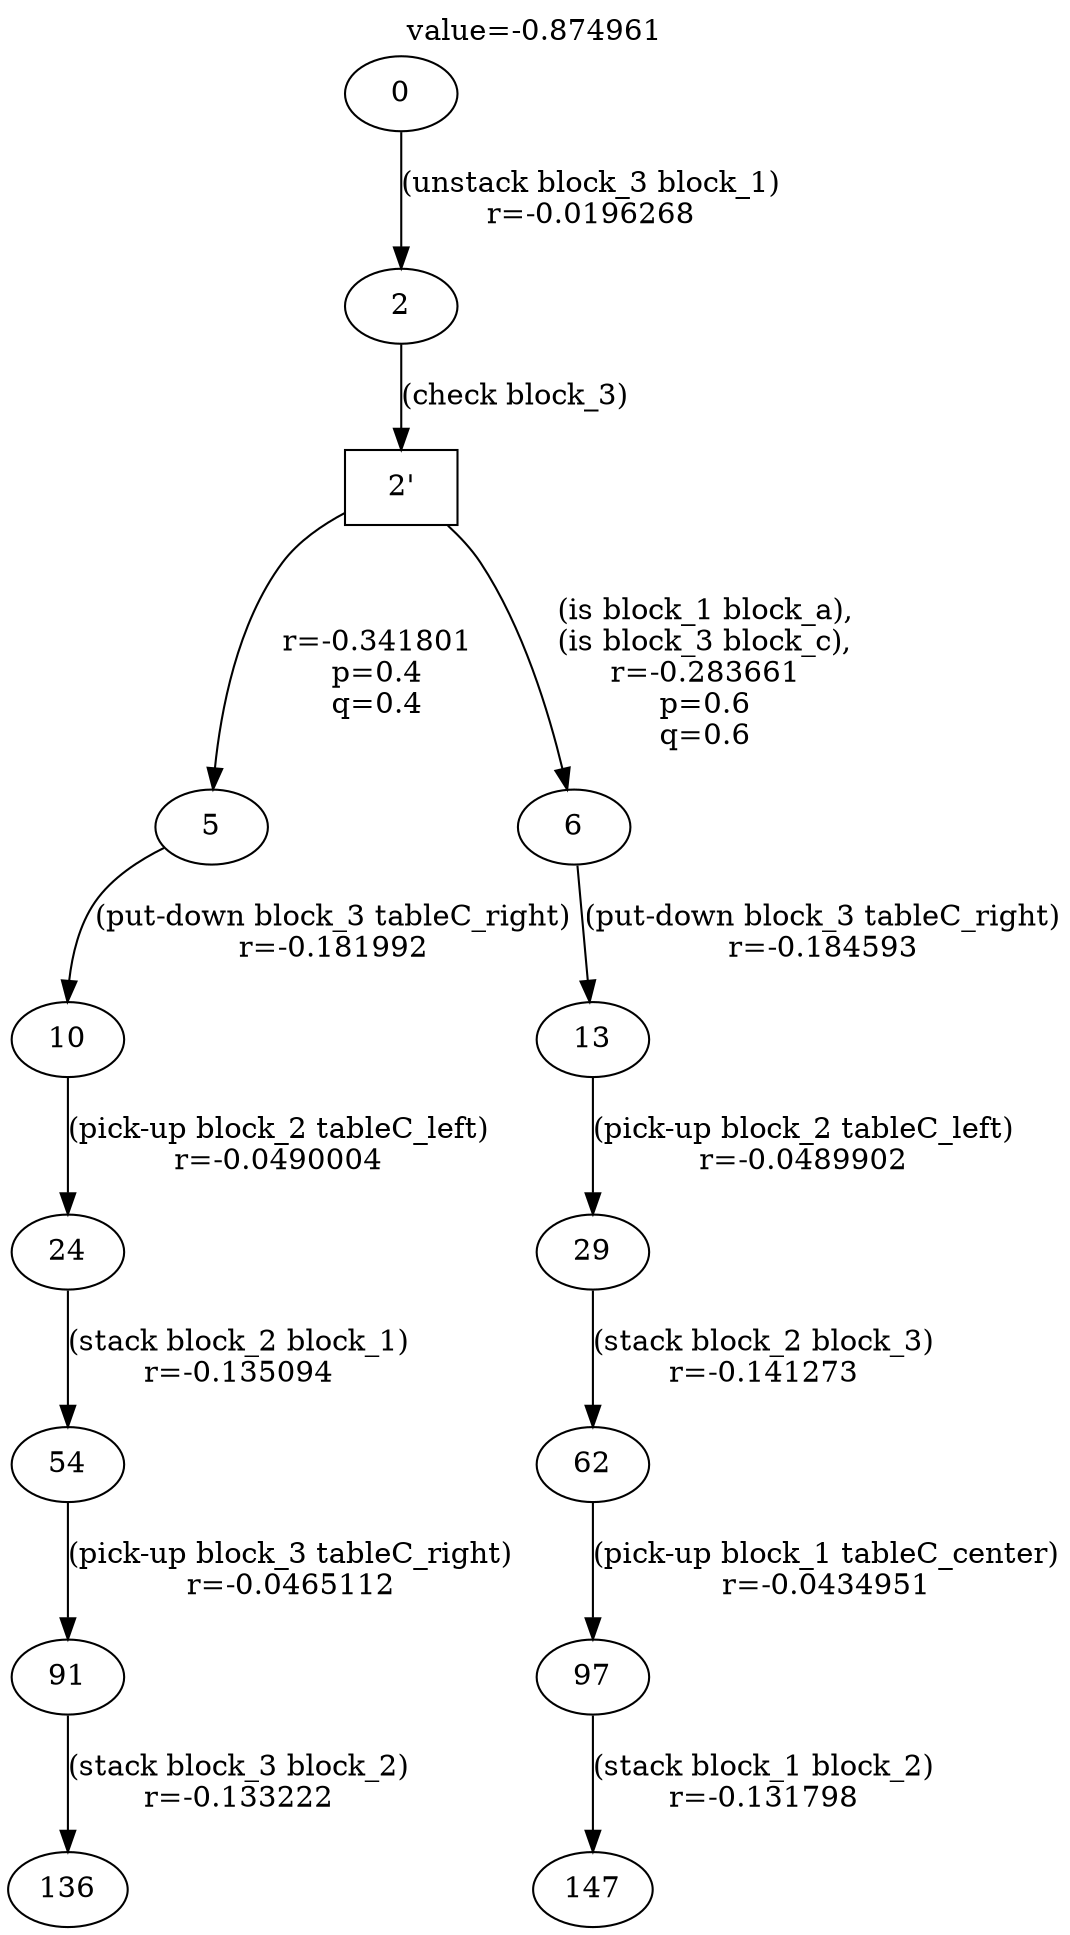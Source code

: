 digraph g{
label="value=-0.874961"
labelloc=top
0->2 [ label="(unstack block_3 block_1)
r=-0.0196268" ];
"2'" [ shape=box ] ;
2->"2'" [ label="(check block_3)" ];
"2'"->5 [ label="
r=-0.341801
p=0.4
q=0.4" ];
5->10 [ label="(put-down block_3 tableC_right)
r=-0.181992" ];
10->24 [ label="(pick-up block_2 tableC_left)
r=-0.0490004" ];
24->54 [ label="(stack block_2 block_1)
r=-0.135094" ];
54->91 [ label="(pick-up block_3 tableC_right)
r=-0.0465112" ];
91->136 [ label="(stack block_3 block_2)
r=-0.133222" ];
"2'"->6 [ label="
(is block_1 block_a),
(is block_3 block_c),
r=-0.283661
p=0.6
q=0.6" ];
6->13 [ label="(put-down block_3 tableC_right)
r=-0.184593" ];
13->29 [ label="(pick-up block_2 tableC_left)
r=-0.0489902" ];
29->62 [ label="(stack block_2 block_3)
r=-0.141273" ];
62->97 [ label="(pick-up block_1 tableC_center)
r=-0.0434951" ];
97->147 [ label="(stack block_1 block_2)
r=-0.131798" ];
}
